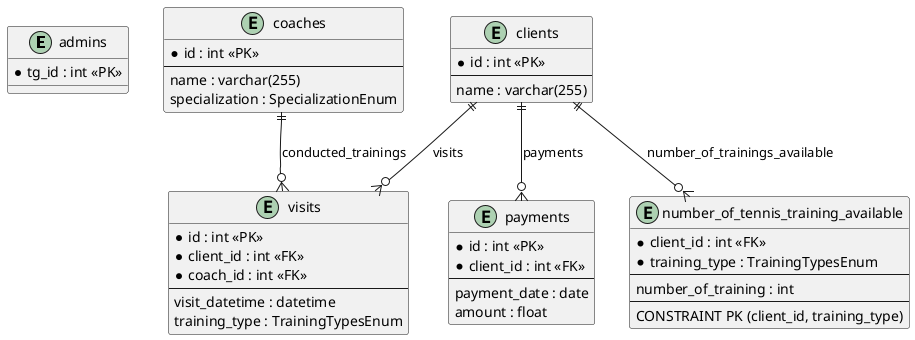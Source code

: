 @startuml

entity "admins" {
    *tg_id : int <<PK>>
}

entity "clients" as users {
    *id : int <<PK>>
    --
    name : varchar(255)
}

entity "coaches" {
    *id : int <<PK>>
    --
    name : varchar(255)
    specialization : SpecializationEnum
}

entity "number_of_tennis_training_available" as tennis_balances {
    *client_id : int <<FK>>
    *training_type : TrainingTypesEnum
    --
    number_of_training : int
    --
    CONSTRAINT PK (client_id, training_type)
}

entity "visits" as visits {
    *id : int <<PK>>
    *client_id : int <<FK>>
    *coach_id : int <<FK>>
    --
    visit_datetime : datetime
    training_type : TrainingTypesEnum
}

entity "payments" as payments {
    *id : int <<PK>>
    *client_id : int <<FK>>
    --
    payment_date : date
    amount : float
}

users ||--o{ tennis_balances : "number_of_trainings_available"
users ||--o{ visits : "visits"
users ||--o{ payments : "payments"
coaches ||--o{ visits : "conducted_trainings"

@enduml
